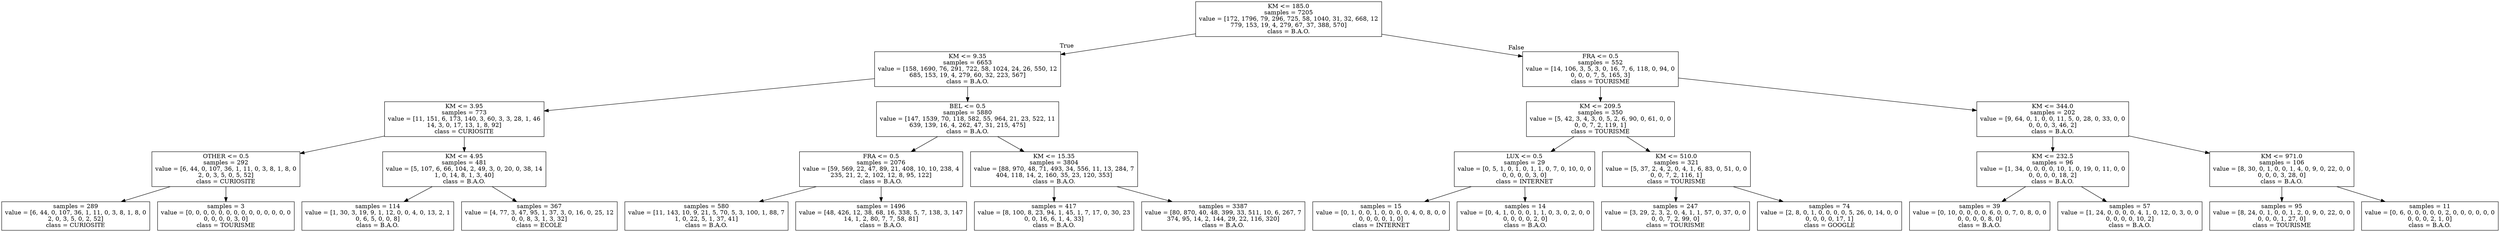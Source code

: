 digraph Tree {
node [shape=box] ;
0 [label="KM <= 185.0\nsamples = 7205\nvalue = [172, 1796, 79, 296, 725, 58, 1040, 31, 32, 668, 12\n779, 153, 19, 4, 279, 67, 37, 388, 570]\nclass = B.A.O."] ;
1 [label="KM <= 9.35\nsamples = 6653\nvalue = [158, 1690, 76, 291, 722, 58, 1024, 24, 26, 550, 12\n685, 153, 19, 4, 279, 60, 32, 223, 567]\nclass = B.A.O."] ;
0 -> 1 [labeldistance=2.5, labelangle=45, headlabel="True"] ;
2 [label="KM <= 3.95\nsamples = 773\nvalue = [11, 151, 6, 173, 140, 3, 60, 3, 3, 28, 1, 46\n14, 3, 0, 17, 13, 1, 8, 92]\nclass = CURIOSITE"] ;
1 -> 2 ;
3 [label="OTHER <= 0.5\nsamples = 292\nvalue = [6, 44, 0, 107, 36, 1, 11, 0, 3, 8, 1, 8, 0\n2, 0, 3, 5, 0, 5, 52]\nclass = CURIOSITE"] ;
2 -> 3 ;
4 [label="samples = 289\nvalue = [6, 44, 0, 107, 36, 1, 11, 0, 3, 8, 1, 8, 0\n2, 0, 3, 5, 0, 2, 52]\nclass = CURIOSITE"] ;
3 -> 4 ;
5 [label="samples = 3\nvalue = [0, 0, 0, 0, 0, 0, 0, 0, 0, 0, 0, 0, 0, 0\n0, 0, 0, 0, 3, 0]\nclass = TOURISME"] ;
3 -> 5 ;
6 [label="KM <= 4.95\nsamples = 481\nvalue = [5, 107, 6, 66, 104, 2, 49, 3, 0, 20, 0, 38, 14\n1, 0, 14, 8, 1, 3, 40]\nclass = B.A.O."] ;
2 -> 6 ;
7 [label="samples = 114\nvalue = [1, 30, 3, 19, 9, 1, 12, 0, 0, 4, 0, 13, 2, 1\n0, 6, 5, 0, 0, 8]\nclass = B.A.O."] ;
6 -> 7 ;
8 [label="samples = 367\nvalue = [4, 77, 3, 47, 95, 1, 37, 3, 0, 16, 0, 25, 12\n0, 0, 8, 3, 1, 3, 32]\nclass = ECOLE"] ;
6 -> 8 ;
9 [label="BEL <= 0.5\nsamples = 5880\nvalue = [147, 1539, 70, 118, 582, 55, 964, 21, 23, 522, 11\n639, 139, 16, 4, 262, 47, 31, 215, 475]\nclass = B.A.O."] ;
1 -> 9 ;
10 [label="FRA <= 0.5\nsamples = 2076\nvalue = [59, 569, 22, 47, 89, 21, 408, 10, 10, 238, 4\n235, 21, 2, 2, 102, 12, 8, 95, 122]\nclass = B.A.O."] ;
9 -> 10 ;
11 [label="samples = 580\nvalue = [11, 143, 10, 9, 21, 5, 70, 5, 3, 100, 1, 88, 7\n1, 0, 22, 5, 1, 37, 41]\nclass = B.A.O."] ;
10 -> 11 ;
12 [label="samples = 1496\nvalue = [48, 426, 12, 38, 68, 16, 338, 5, 7, 138, 3, 147\n14, 1, 2, 80, 7, 7, 58, 81]\nclass = B.A.O."] ;
10 -> 12 ;
13 [label="KM <= 15.35\nsamples = 3804\nvalue = [88, 970, 48, 71, 493, 34, 556, 11, 13, 284, 7\n404, 118, 14, 2, 160, 35, 23, 120, 353]\nclass = B.A.O."] ;
9 -> 13 ;
14 [label="samples = 417\nvalue = [8, 100, 8, 23, 94, 1, 45, 1, 7, 17, 0, 30, 23\n0, 0, 16, 6, 1, 4, 33]\nclass = B.A.O."] ;
13 -> 14 ;
15 [label="samples = 3387\nvalue = [80, 870, 40, 48, 399, 33, 511, 10, 6, 267, 7\n374, 95, 14, 2, 144, 29, 22, 116, 320]\nclass = B.A.O."] ;
13 -> 15 ;
16 [label="FRA <= 0.5\nsamples = 552\nvalue = [14, 106, 3, 5, 3, 0, 16, 7, 6, 118, 0, 94, 0\n0, 0, 0, 7, 5, 165, 3]\nclass = TOURISME"] ;
0 -> 16 [labeldistance=2.5, labelangle=-45, headlabel="False"] ;
17 [label="KM <= 209.5\nsamples = 350\nvalue = [5, 42, 3, 4, 3, 0, 5, 2, 6, 90, 0, 61, 0, 0\n0, 0, 7, 2, 119, 1]\nclass = TOURISME"] ;
16 -> 17 ;
18 [label="LUX <= 0.5\nsamples = 29\nvalue = [0, 5, 1, 0, 1, 0, 1, 1, 0, 7, 0, 10, 0, 0\n0, 0, 0, 0, 3, 0]\nclass = INTERNET"] ;
17 -> 18 ;
19 [label="samples = 15\nvalue = [0, 1, 0, 0, 1, 0, 0, 0, 0, 4, 0, 8, 0, 0\n0, 0, 0, 0, 1, 0]\nclass = INTERNET"] ;
18 -> 19 ;
20 [label="samples = 14\nvalue = [0, 4, 1, 0, 0, 0, 1, 1, 0, 3, 0, 2, 0, 0\n0, 0, 0, 0, 2, 0]\nclass = B.A.O."] ;
18 -> 20 ;
21 [label="KM <= 510.0\nsamples = 321\nvalue = [5, 37, 2, 4, 2, 0, 4, 1, 6, 83, 0, 51, 0, 0\n0, 0, 7, 2, 116, 1]\nclass = TOURISME"] ;
17 -> 21 ;
22 [label="samples = 247\nvalue = [3, 29, 2, 3, 2, 0, 4, 1, 1, 57, 0, 37, 0, 0\n0, 0, 7, 2, 99, 0]\nclass = TOURISME"] ;
21 -> 22 ;
23 [label="samples = 74\nvalue = [2, 8, 0, 1, 0, 0, 0, 0, 5, 26, 0, 14, 0, 0\n0, 0, 0, 0, 17, 1]\nclass = GOOGLE"] ;
21 -> 23 ;
24 [label="KM <= 344.0\nsamples = 202\nvalue = [9, 64, 0, 1, 0, 0, 11, 5, 0, 28, 0, 33, 0, 0\n0, 0, 0, 3, 46, 2]\nclass = B.A.O."] ;
16 -> 24 ;
25 [label="KM <= 232.5\nsamples = 96\nvalue = [1, 34, 0, 0, 0, 0, 10, 1, 0, 19, 0, 11, 0, 0\n0, 0, 0, 0, 18, 2]\nclass = B.A.O."] ;
24 -> 25 ;
26 [label="samples = 39\nvalue = [0, 10, 0, 0, 0, 0, 6, 0, 0, 7, 0, 8, 0, 0\n0, 0, 0, 0, 8, 0]\nclass = B.A.O."] ;
25 -> 26 ;
27 [label="samples = 57\nvalue = [1, 24, 0, 0, 0, 0, 4, 1, 0, 12, 0, 3, 0, 0\n0, 0, 0, 0, 10, 2]\nclass = B.A.O."] ;
25 -> 27 ;
28 [label="KM <= 971.0\nsamples = 106\nvalue = [8, 30, 0, 1, 0, 0, 1, 4, 0, 9, 0, 22, 0, 0\n0, 0, 0, 3, 28, 0]\nclass = B.A.O."] ;
24 -> 28 ;
29 [label="samples = 95\nvalue = [8, 24, 0, 1, 0, 0, 1, 2, 0, 9, 0, 22, 0, 0\n0, 0, 0, 1, 27, 0]\nclass = TOURISME"] ;
28 -> 29 ;
30 [label="samples = 11\nvalue = [0, 6, 0, 0, 0, 0, 0, 2, 0, 0, 0, 0, 0, 0\n0, 0, 0, 2, 1, 0]\nclass = B.A.O."] ;
28 -> 30 ;
}